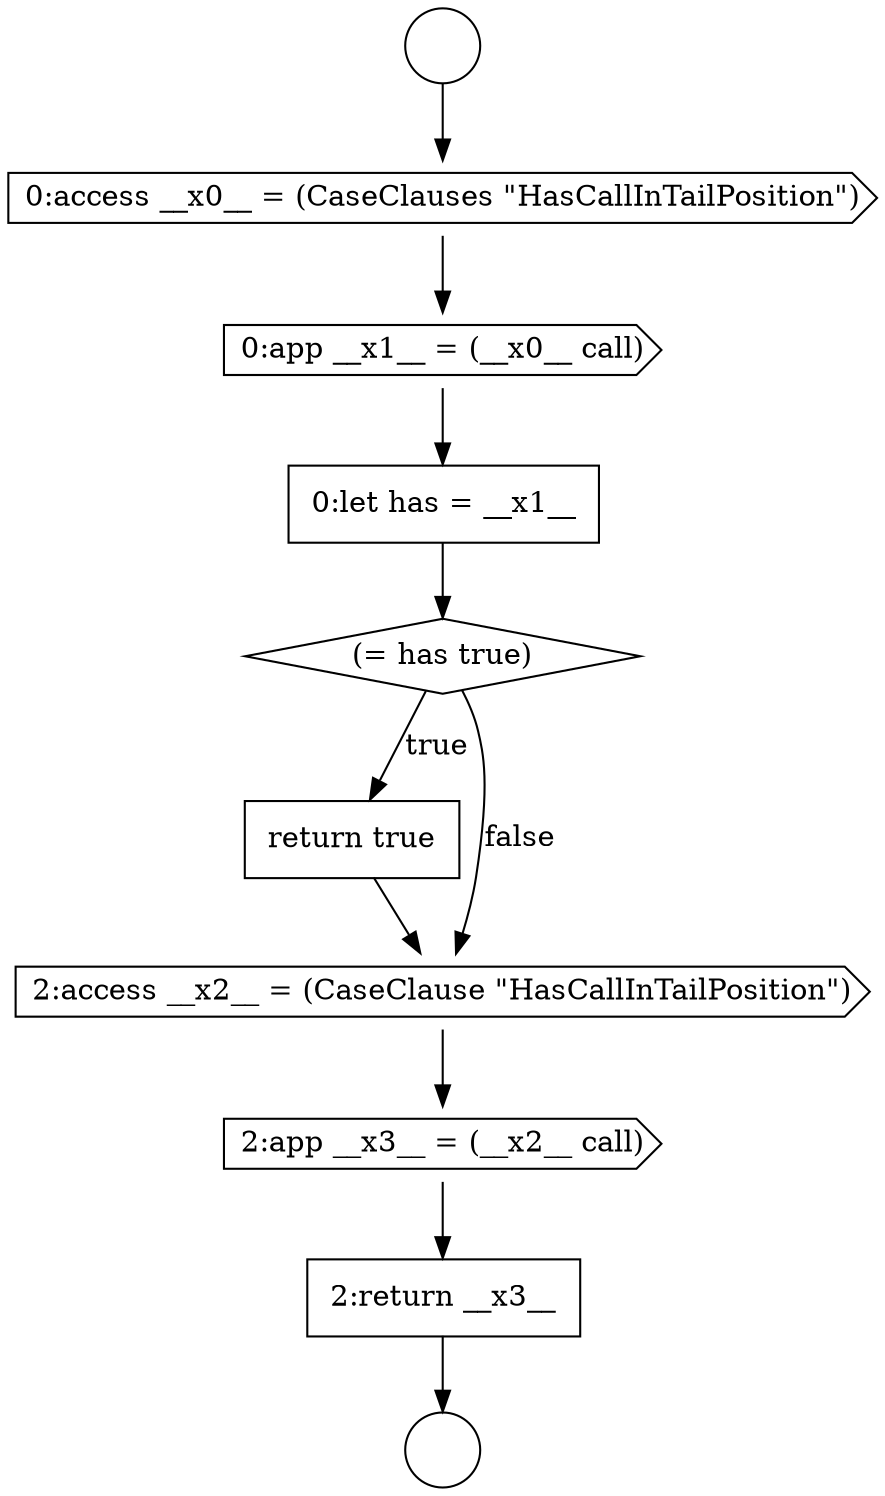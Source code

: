 digraph {
  node9828 [shape=none, margin=0, label=<<font color="black">
    <table border="0" cellborder="1" cellspacing="0" cellpadding="10">
      <tr><td align="left">2:return __x3__</td></tr>
    </table>
  </font>> color="black" fillcolor="white" style=filled]
  node9822 [shape=cds, label=<<font color="black">0:app __x1__ = (__x0__ call)</font>> color="black" fillcolor="white" style=filled]
  node9825 [shape=none, margin=0, label=<<font color="black">
    <table border="0" cellborder="1" cellspacing="0" cellpadding="10">
      <tr><td align="left">return true</td></tr>
    </table>
  </font>> color="black" fillcolor="white" style=filled]
  node9821 [shape=cds, label=<<font color="black">0:access __x0__ = (CaseClauses &quot;HasCallInTailPosition&quot;)</font>> color="black" fillcolor="white" style=filled]
  node9820 [shape=circle label=" " color="black" fillcolor="white" style=filled]
  node9826 [shape=cds, label=<<font color="black">2:access __x2__ = (CaseClause &quot;HasCallInTailPosition&quot;)</font>> color="black" fillcolor="white" style=filled]
  node9819 [shape=circle label=" " color="black" fillcolor="white" style=filled]
  node9824 [shape=diamond, label=<<font color="black">(= has true)</font>> color="black" fillcolor="white" style=filled]
  node9823 [shape=none, margin=0, label=<<font color="black">
    <table border="0" cellborder="1" cellspacing="0" cellpadding="10">
      <tr><td align="left">0:let has = __x1__</td></tr>
    </table>
  </font>> color="black" fillcolor="white" style=filled]
  node9827 [shape=cds, label=<<font color="black">2:app __x3__ = (__x2__ call)</font>> color="black" fillcolor="white" style=filled]
  node9822 -> node9823 [ color="black"]
  node9823 -> node9824 [ color="black"]
  node9824 -> node9825 [label=<<font color="black">true</font>> color="black"]
  node9824 -> node9826 [label=<<font color="black">false</font>> color="black"]
  node9821 -> node9822 [ color="black"]
  node9819 -> node9821 [ color="black"]
  node9825 -> node9826 [ color="black"]
  node9827 -> node9828 [ color="black"]
  node9828 -> node9820 [ color="black"]
  node9826 -> node9827 [ color="black"]
}
